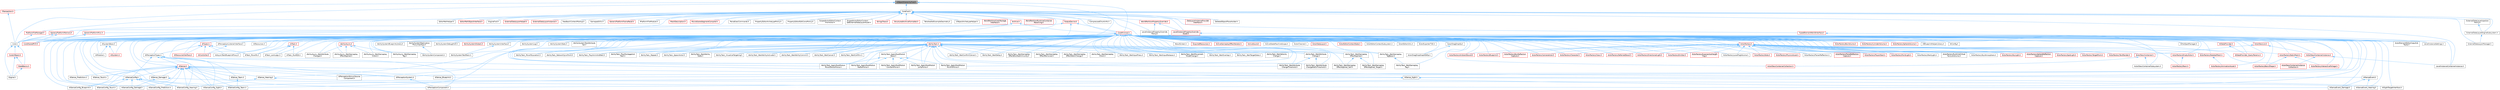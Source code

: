 digraph "UObjectHierarchyFwd.h"
{
 // INTERACTIVE_SVG=YES
 // LATEX_PDF_SIZE
  bgcolor="transparent";
  edge [fontname=Helvetica,fontsize=10,labelfontname=Helvetica,labelfontsize=10];
  node [fontname=Helvetica,fontsize=10,shape=box,height=0.2,width=0.4];
  Node1 [id="Node000001",label="UObjectHierarchyFwd.h",height=0.2,width=0.4,color="gray40", fillcolor="grey60", style="filled", fontcolor="black",tooltip=" "];
  Node1 -> Node2 [id="edge1_Node000001_Node000002",dir="back",color="steelblue1",style="solid",tooltip=" "];
  Node2 [id="Node000002",label="Core.h",height=0.2,width=0.4,color="grey40", fillcolor="white", style="filled",URL="$d6/dd7/Core_8h.html",tooltip=" "];
  Node2 -> Node3 [id="edge2_Node000002_Node000003",dir="back",color="steelblue1",style="solid",tooltip=" "];
  Node3 [id="Node000003",label="CoreUObject.h",height=0.2,width=0.4,color="red", fillcolor="#FFF0F0", style="filled",URL="$d0/ded/CoreUObject_8h.html",tooltip=" "];
  Node3 -> Node4 [id="edge3_Node000003_Node000004",dir="back",color="steelblue1",style="solid",tooltip=" "];
  Node4 [id="Node000004",label="Engine.h",height=0.2,width=0.4,color="grey40", fillcolor="white", style="filled",URL="$d1/d34/Public_2Engine_8h.html",tooltip=" "];
  Node3 -> Node6 [id="edge4_Node000003_Node000006",dir="back",color="steelblue1",style="solid",tooltip=" "];
  Node6 [id="Node000006",label="SlateBasics.h",height=0.2,width=0.4,color="red", fillcolor="#FFF0F0", style="filled",URL="$da/d2f/SlateBasics_8h.html",tooltip=" "];
  Node6 -> Node4 [id="edge5_Node000006_Node000004",dir="back",color="steelblue1",style="solid",tooltip=" "];
  Node2 -> Node4 [id="edge6_Node000002_Node000004",dir="back",color="steelblue1",style="solid",tooltip=" "];
  Node2 -> Node6 [id="edge7_Node000002_Node000006",dir="back",color="steelblue1",style="solid",tooltip=" "];
  Node1 -> Node11 [id="edge8_Node000001_Node000011",dir="back",color="steelblue1",style="solid",tooltip=" "];
  Node11 [id="Node000011",label="CoreFwd.h",height=0.2,width=0.4,color="grey40", fillcolor="white", style="filled",URL="$d1/d1e/CoreFwd_8h.html",tooltip=" "];
  Node11 -> Node12 [id="edge9_Node000011_Node000012",dir="back",color="steelblue1",style="solid",tooltip=" "];
  Node12 [id="Node000012",label="Archive.h",height=0.2,width=0.4,color="red", fillcolor="#FFF0F0", style="filled",URL="$d7/d3b/Archive_8h.html",tooltip=" "];
  Node12 -> Node2 [id="edge10_Node000012_Node000002",dir="back",color="steelblue1",style="solid",tooltip=" "];
  Node12 -> Node5336 [id="edge11_Node000012_Node005336",dir="back",color="steelblue1",style="solid",tooltip=" "];
  Node5336 [id="Node005336",label="CoreMinimal.h",height=0.2,width=0.4,color="red", fillcolor="#FFF0F0", style="filled",URL="$d7/d67/CoreMinimal_8h.html",tooltip=" "];
  Node5336 -> Node2156 [id="edge12_Node005336_Node002156",dir="back",color="steelblue1",style="solid",tooltip=" "];
  Node2156 [id="Node002156",label="AIAsyncTaskBlueprintProxy.h",height=0.2,width=0.4,color="grey40", fillcolor="white", style="filled",URL="$db/d07/AIAsyncTaskBlueprintProxy_8h.html",tooltip=" "];
  Node5336 -> Node2442 [id="edge13_Node005336_Node002442",dir="back",color="steelblue1",style="solid",tooltip=" "];
  Node2442 [id="Node002442",label="AIBlueprintHelperLibrary.h",height=0.2,width=0.4,color="grey40", fillcolor="white", style="filled",URL="$dc/d00/AIBlueprintHelperLibrary_8h.html",tooltip=" "];
  Node5336 -> Node5337 [id="edge14_Node005336_Node005337",dir="back",color="steelblue1",style="solid",tooltip=" "];
  Node5337 [id="Node005337",label="AIConfig.h",height=0.2,width=0.4,color="grey40", fillcolor="white", style="filled",URL="$da/da3/AIConfig_8h.html",tooltip=" "];
  Node5336 -> Node2045 [id="edge15_Node005336_Node002045",dir="back",color="steelblue1",style="solid",tooltip=" "];
  Node2045 [id="Node002045",label="AIController.h",height=0.2,width=0.4,color="red", fillcolor="#FFF0F0", style="filled",URL="$d7/dd8/AIController_8h.html",tooltip=" "];
  Node5336 -> Node2987 [id="edge16_Node005336_Node002987",dir="back",color="steelblue1",style="solid",tooltip=" "];
  Node2987 [id="Node002987",label="AIDataProvider.h",height=0.2,width=0.4,color="red", fillcolor="#FFF0F0", style="filled",URL="$dd/d5b/AIDataProvider_8h.html",tooltip=" "];
  Node2987 -> Node2988 [id="edge17_Node002987_Node002988",dir="back",color="steelblue1",style="solid",tooltip=" "];
  Node2988 [id="Node002988",label="AIDataProvider_QueryParams.h",height=0.2,width=0.4,color="red", fillcolor="#FFF0F0", style="filled",URL="$d3/dd9/AIDataProvider__QueryParams_8h.html",tooltip=" "];
  Node5336 -> Node2988 [id="edge18_Node005336_Node002988",dir="back",color="steelblue1",style="solid",tooltip=" "];
  Node5336 -> Node5338 [id="edge19_Node005336_Node005338",dir="back",color="steelblue1",style="solid",tooltip=" "];
  Node5338 [id="Node005338",label="AIHotSpotManager.h",height=0.2,width=0.4,color="grey40", fillcolor="white", style="filled",URL="$da/d1d/AIHotSpotManager_8h.html",tooltip=" "];
  Node5336 -> Node4536 [id="edge20_Node005336_Node004536",dir="back",color="steelblue1",style="solid",tooltip=" "];
  Node4536 [id="Node004536",label="AIModule.h",height=0.2,width=0.4,color="grey40", fillcolor="white", style="filled",URL="$d9/df1/AIModule_8h.html",tooltip=" "];
  Node5336 -> Node2108 [id="edge21_Node005336_Node002108",dir="back",color="steelblue1",style="solid",tooltip=" "];
  Node2108 [id="Node002108",label="AIPerceptionComponent.h",height=0.2,width=0.4,color="grey40", fillcolor="white", style="filled",URL="$d6/d0a/AIPerceptionComponent_8h.html",tooltip=" "];
  Node5336 -> Node5339 [id="edge22_Node005336_Node005339",dir="back",color="steelblue1",style="solid",tooltip=" "];
  Node5339 [id="Node005339",label="AIPerceptionListenerInterface.h",height=0.2,width=0.4,color="grey40", fillcolor="white", style="filled",URL="$d4/dd7/AIPerceptionListenerInterface_8h.html",tooltip=" "];
  Node5339 -> Node2045 [id="edge23_Node005339_Node002045",dir="back",color="steelblue1",style="solid",tooltip=" "];
  Node5336 -> Node2109 [id="edge24_Node005336_Node002109",dir="back",color="steelblue1",style="solid",tooltip=" "];
  Node2109 [id="Node002109",label="AIPerceptionStimuliSource\lComponent.h",height=0.2,width=0.4,color="grey40", fillcolor="white", style="filled",URL="$df/da3/AIPerceptionStimuliSourceComponent_8h.html",tooltip=" "];
  Node5336 -> Node2314 [id="edge25_Node005336_Node002314",dir="back",color="steelblue1",style="solid",tooltip=" "];
  Node2314 [id="Node002314",label="AIPerceptionSystem.h",height=0.2,width=0.4,color="grey40", fillcolor="white", style="filled",URL="$d0/d08/AIPerceptionSystem_8h.html",tooltip=" "];
  Node2314 -> Node2108 [id="edge26_Node002314_Node002108",dir="back",color="steelblue1",style="solid",tooltip=" "];
  Node5336 -> Node2313 [id="edge27_Node005336_Node002313",dir="back",color="steelblue1",style="solid",tooltip=" "];
  Node2313 [id="Node002313",label="AIPerceptionTypes.h",height=0.2,width=0.4,color="grey40", fillcolor="white", style="filled",URL="$de/d00/AIPerceptionTypes_8h.html",tooltip=" "];
  Node2313 -> Node2108 [id="edge28_Node002313_Node002108",dir="back",color="steelblue1",style="solid",tooltip=" "];
  Node2313 -> Node2314 [id="edge29_Node002313_Node002314",dir="back",color="steelblue1",style="solid",tooltip=" "];
  Node2313 -> Node2315 [id="edge30_Node002313_Node002315",dir="back",color="steelblue1",style="solid",tooltip=" "];
  Node2315 [id="Node002315",label="AISense.h",height=0.2,width=0.4,color="red", fillcolor="#FFF0F0", style="filled",URL="$d3/dbd/AISense_8h.html",tooltip=" "];
  Node2315 -> Node2108 [id="edge31_Node002315_Node002108",dir="back",color="steelblue1",style="solid",tooltip=" "];
  Node2315 -> Node2109 [id="edge32_Node002315_Node002109",dir="back",color="steelblue1",style="solid",tooltip=" "];
  Node2315 -> Node2314 [id="edge33_Node002315_Node002314",dir="back",color="steelblue1",style="solid",tooltip=" "];
  Node2315 -> Node2316 [id="edge34_Node002315_Node002316",dir="back",color="steelblue1",style="solid",tooltip=" "];
  Node2316 [id="Node002316",label="AISenseConfig.h",height=0.2,width=0.4,color="grey40", fillcolor="white", style="filled",URL="$d4/d73/AISenseConfig_8h.html",tooltip=" "];
  Node2316 -> Node2317 [id="edge35_Node002316_Node002317",dir="back",color="steelblue1",style="solid",tooltip=" "];
  Node2317 [id="Node002317",label="AISenseConfig_Blueprint.h",height=0.2,width=0.4,color="grey40", fillcolor="white", style="filled",URL="$d7/ddf/AISenseConfig__Blueprint_8h.html",tooltip=" "];
  Node2316 -> Node2318 [id="edge36_Node002316_Node002318",dir="back",color="steelblue1",style="solid",tooltip=" "];
  Node2318 [id="Node002318",label="AISenseConfig_Damage.h",height=0.2,width=0.4,color="grey40", fillcolor="white", style="filled",URL="$d4/d13/AISenseConfig__Damage_8h.html",tooltip=" "];
  Node2316 -> Node2319 [id="edge37_Node002316_Node002319",dir="back",color="steelblue1",style="solid",tooltip=" "];
  Node2319 [id="Node002319",label="AISenseConfig_Hearing.h",height=0.2,width=0.4,color="grey40", fillcolor="white", style="filled",URL="$df/d81/AISenseConfig__Hearing_8h.html",tooltip=" "];
  Node2316 -> Node2320 [id="edge38_Node002316_Node002320",dir="back",color="steelblue1",style="solid",tooltip=" "];
  Node2320 [id="Node002320",label="AISenseConfig_Prediction.h",height=0.2,width=0.4,color="grey40", fillcolor="white", style="filled",URL="$d2/d6e/AISenseConfig__Prediction_8h.html",tooltip=" "];
  Node2316 -> Node2321 [id="edge39_Node002316_Node002321",dir="back",color="steelblue1",style="solid",tooltip=" "];
  Node2321 [id="Node002321",label="AISenseConfig_Sight.h",height=0.2,width=0.4,color="grey40", fillcolor="white", style="filled",URL="$d7/d17/AISenseConfig__Sight_8h.html",tooltip=" "];
  Node2316 -> Node2322 [id="edge40_Node002316_Node002322",dir="back",color="steelblue1",style="solid",tooltip=" "];
  Node2322 [id="Node002322",label="AISenseConfig_Team.h",height=0.2,width=0.4,color="grey40", fillcolor="white", style="filled",URL="$dc/daf/AISenseConfig__Team_8h.html",tooltip=" "];
  Node2316 -> Node2323 [id="edge41_Node002316_Node002323",dir="back",color="steelblue1",style="solid",tooltip=" "];
  Node2323 [id="Node002323",label="AISenseConfig_Touch.h",height=0.2,width=0.4,color="grey40", fillcolor="white", style="filled",URL="$df/d3a/AISenseConfig__Touch_8h.html",tooltip=" "];
  Node2315 -> Node2317 [id="edge42_Node002315_Node002317",dir="back",color="steelblue1",style="solid",tooltip=" "];
  Node2315 -> Node2318 [id="edge43_Node002315_Node002318",dir="back",color="steelblue1",style="solid",tooltip=" "];
  Node2315 -> Node2319 [id="edge44_Node002315_Node002319",dir="back",color="steelblue1",style="solid",tooltip=" "];
  Node2315 -> Node2320 [id="edge45_Node002315_Node002320",dir="back",color="steelblue1",style="solid",tooltip=" "];
  Node2315 -> Node2321 [id="edge46_Node002315_Node002321",dir="back",color="steelblue1",style="solid",tooltip=" "];
  Node2315 -> Node2322 [id="edge47_Node002315_Node002322",dir="back",color="steelblue1",style="solid",tooltip=" "];
  Node2315 -> Node2323 [id="edge48_Node002315_Node002323",dir="back",color="steelblue1",style="solid",tooltip=" "];
  Node2315 -> Node2324 [id="edge49_Node002315_Node002324",dir="back",color="steelblue1",style="solid",tooltip=" "];
  Node2324 [id="Node002324",label="AISense_Blueprint.h",height=0.2,width=0.4,color="grey40", fillcolor="white", style="filled",URL="$d6/d30/AISense__Blueprint_8h.html",tooltip=" "];
  Node2315 -> Node2325 [id="edge50_Node002315_Node002325",dir="back",color="steelblue1",style="solid",tooltip=" "];
  Node2325 [id="Node002325",label="AISense_Damage.h",height=0.2,width=0.4,color="grey40", fillcolor="white", style="filled",URL="$dd/d37/AISense__Damage_8h.html",tooltip=" "];
  Node2325 -> Node2318 [id="edge51_Node002325_Node002318",dir="back",color="steelblue1",style="solid",tooltip=" "];
  Node2325 -> Node2326 [id="edge52_Node002325_Node002326",dir="back",color="steelblue1",style="solid",tooltip=" "];
  Node2326 [id="Node002326",label="AISenseEvent_Damage.h",height=0.2,width=0.4,color="grey40", fillcolor="white", style="filled",URL="$db/d23/AISenseEvent__Damage_8h.html",tooltip=" "];
  Node2315 -> Node2327 [id="edge53_Node002315_Node002327",dir="back",color="steelblue1",style="solid",tooltip=" "];
  Node2327 [id="Node002327",label="AISense_Hearing.h",height=0.2,width=0.4,color="grey40", fillcolor="white", style="filled",URL="$dc/d03/AISense__Hearing_8h.html",tooltip=" "];
  Node2327 -> Node2319 [id="edge54_Node002327_Node002319",dir="back",color="steelblue1",style="solid",tooltip=" "];
  Node2327 -> Node2328 [id="edge55_Node002327_Node002328",dir="back",color="steelblue1",style="solid",tooltip=" "];
  Node2328 [id="Node002328",label="AISenseEvent_Hearing.h",height=0.2,width=0.4,color="grey40", fillcolor="white", style="filled",URL="$df/d3a/AISenseEvent__Hearing_8h.html",tooltip=" "];
  Node2315 -> Node2329 [id="edge56_Node002315_Node002329",dir="back",color="steelblue1",style="solid",tooltip=" "];
  Node2329 [id="Node002329",label="AISense_Prediction.h",height=0.2,width=0.4,color="grey40", fillcolor="white", style="filled",URL="$d4/de0/AISense__Prediction_8h.html",tooltip=" "];
  Node2315 -> Node2330 [id="edge57_Node002315_Node002330",dir="back",color="steelblue1",style="solid",tooltip=" "];
  Node2330 [id="Node002330",label="AISense_Sight.h",height=0.2,width=0.4,color="grey40", fillcolor="white", style="filled",URL="$d7/d6f/AISense__Sight_8h.html",tooltip=" "];
  Node2330 -> Node2321 [id="edge58_Node002330_Node002321",dir="back",color="steelblue1",style="solid",tooltip=" "];
  Node2330 -> Node2331 [id="edge59_Node002330_Node002331",dir="back",color="steelblue1",style="solid",tooltip=" "];
  Node2331 [id="Node002331",label="AISightTargetInterface.h",height=0.2,width=0.4,color="grey40", fillcolor="white", style="filled",URL="$d0/dd7/AISightTargetInterface_8h.html",tooltip=" "];
  Node2315 -> Node2332 [id="edge60_Node002315_Node002332",dir="back",color="steelblue1",style="solid",tooltip=" "];
  Node2332 [id="Node002332",label="AISense_Team.h",height=0.2,width=0.4,color="grey40", fillcolor="white", style="filled",URL="$d7/d7a/AISense__Team_8h.html",tooltip=" "];
  Node2332 -> Node2322 [id="edge61_Node002332_Node002322",dir="back",color="steelblue1",style="solid",tooltip=" "];
  Node2315 -> Node2333 [id="edge62_Node002315_Node002333",dir="back",color="steelblue1",style="solid",tooltip=" "];
  Node2333 [id="Node002333",label="AISense_Touch.h",height=0.2,width=0.4,color="grey40", fillcolor="white", style="filled",URL="$d6/db4/AISense__Touch_8h.html",tooltip=" "];
  Node2313 -> Node2316 [id="edge63_Node002313_Node002316",dir="back",color="steelblue1",style="solid",tooltip=" "];
  Node2313 -> Node2319 [id="edge64_Node002313_Node002319",dir="back",color="steelblue1",style="solid",tooltip=" "];
  Node2313 -> Node2321 [id="edge65_Node002313_Node002321",dir="back",color="steelblue1",style="solid",tooltip=" "];
  Node2313 -> Node2334 [id="edge66_Node002313_Node002334",dir="back",color="steelblue1",style="solid",tooltip=" "];
  Node2334 [id="Node002334",label="AISenseEvent.h",height=0.2,width=0.4,color="grey40", fillcolor="white", style="filled",URL="$de/d44/AISenseEvent_8h.html",tooltip=" "];
  Node2334 -> Node2326 [id="edge67_Node002334_Node002326",dir="back",color="steelblue1",style="solid",tooltip=" "];
  Node2334 -> Node2328 [id="edge68_Node002334_Node002328",dir="back",color="steelblue1",style="solid",tooltip=" "];
  Node5336 -> Node5089 [id="edge69_Node005336_Node005089",dir="back",color="steelblue1",style="solid",tooltip=" "];
  Node5089 [id="Node005089",label="AIResourceInterface.h",height=0.2,width=0.4,color="red", fillcolor="#FFF0F0", style="filled",URL="$dd/d0d/AIResourceInterface_8h.html",tooltip=" "];
  Node5336 -> Node2104 [id="edge70_Node005336_Node002104",dir="back",color="steelblue1",style="solid",tooltip=" "];
  Node2104 [id="Node002104",label="AIResources.h",height=0.2,width=0.4,color="grey40", fillcolor="white", style="filled",URL="$d9/db0/AIResources_8h.html",tooltip=" "];
  Node5336 -> Node2315 [id="edge71_Node005336_Node002315",dir="back",color="steelblue1",style="solid",tooltip=" "];
  Node5336 -> Node2316 [id="edge72_Node005336_Node002316",dir="back",color="steelblue1",style="solid",tooltip=" "];
  Node5336 -> Node2317 [id="edge73_Node005336_Node002317",dir="back",color="steelblue1",style="solid",tooltip=" "];
  Node5336 -> Node2318 [id="edge74_Node005336_Node002318",dir="back",color="steelblue1",style="solid",tooltip=" "];
  Node5336 -> Node2319 [id="edge75_Node005336_Node002319",dir="back",color="steelblue1",style="solid",tooltip=" "];
  Node5336 -> Node2320 [id="edge76_Node005336_Node002320",dir="back",color="steelblue1",style="solid",tooltip=" "];
  Node5336 -> Node2321 [id="edge77_Node005336_Node002321",dir="back",color="steelblue1",style="solid",tooltip=" "];
  Node5336 -> Node2322 [id="edge78_Node005336_Node002322",dir="back",color="steelblue1",style="solid",tooltip=" "];
  Node5336 -> Node2323 [id="edge79_Node005336_Node002323",dir="back",color="steelblue1",style="solid",tooltip=" "];
  Node5336 -> Node2334 [id="edge80_Node005336_Node002334",dir="back",color="steelblue1",style="solid",tooltip=" "];
  Node5336 -> Node2326 [id="edge81_Node005336_Node002326",dir="back",color="steelblue1",style="solid",tooltip=" "];
  Node5336 -> Node2328 [id="edge82_Node005336_Node002328",dir="back",color="steelblue1",style="solid",tooltip=" "];
  Node5336 -> Node2324 [id="edge83_Node005336_Node002324",dir="back",color="steelblue1",style="solid",tooltip=" "];
  Node5336 -> Node2325 [id="edge84_Node005336_Node002325",dir="back",color="steelblue1",style="solid",tooltip=" "];
  Node5336 -> Node2327 [id="edge85_Node005336_Node002327",dir="back",color="steelblue1",style="solid",tooltip=" "];
  Node5336 -> Node2329 [id="edge86_Node005336_Node002329",dir="back",color="steelblue1",style="solid",tooltip=" "];
  Node5336 -> Node2330 [id="edge87_Node005336_Node002330",dir="back",color="steelblue1",style="solid",tooltip=" "];
  Node5336 -> Node2332 [id="edge88_Node005336_Node002332",dir="back",color="steelblue1",style="solid",tooltip=" "];
  Node5336 -> Node2333 [id="edge89_Node005336_Node002333",dir="back",color="steelblue1",style="solid",tooltip=" "];
  Node5336 -> Node2331 [id="edge90_Node005336_Node002331",dir="back",color="steelblue1",style="solid",tooltip=" "];
  Node5336 -> Node2527 [id="edge91_Node005336_Node002527",dir="back",color="steelblue1",style="solid",tooltip=" "];
  Node2527 [id="Node002527",label="AISystem.h",height=0.2,width=0.4,color="red", fillcolor="#FFF0F0", style="filled",URL="$d0/d71/AISystem_8h.html",tooltip=" "];
  Node5336 -> Node4535 [id="edge92_Node005336_Node004535",dir="back",color="steelblue1",style="solid",tooltip=" "];
  Node4535 [id="Node004535",label="AISystemBase.h",height=0.2,width=0.4,color="grey40", fillcolor="white", style="filled",URL="$d5/d44/AISystemBase_8h.html",tooltip=" "];
  Node4535 -> Node4536 [id="edge93_Node004535_Node004536",dir="back",color="steelblue1",style="solid",tooltip=" "];
  Node4535 -> Node2527 [id="edge94_Node004535_Node002527",dir="back",color="steelblue1",style="solid",tooltip=" "];
  Node5336 -> Node2048 [id="edge95_Node005336_Node002048",dir="back",color="steelblue1",style="solid",tooltip=" "];
  Node2048 [id="Node002048",label="AITask.h",height=0.2,width=0.4,color="red", fillcolor="#FFF0F0", style="filled",URL="$d6/de2/AITask_8h.html",tooltip=" "];
  Node2048 -> Node2049 [id="edge96_Node002048_Node002049",dir="back",color="steelblue1",style="solid",tooltip=" "];
  Node2049 [id="Node002049",label="AITask_LockLogic.h",height=0.2,width=0.4,color="grey40", fillcolor="white", style="filled",URL="$d8/d28/AITask__LockLogic_8h.html",tooltip=" "];
  Node2048 -> Node2050 [id="edge97_Node002048_Node002050",dir="back",color="steelblue1",style="solid",tooltip=" "];
  Node2050 [id="Node002050",label="AITask_MoveTo.h",height=0.2,width=0.4,color="grey40", fillcolor="white", style="filled",URL="$d4/dc4/AITask__MoveTo_8h.html",tooltip=" "];
  Node2048 -> Node1722 [id="edge98_Node002048_Node001722",dir="back",color="steelblue1",style="solid",tooltip=" "];
  Node1722 [id="Node001722",label="AITask_RunEQS.h",height=0.2,width=0.4,color="grey40", fillcolor="white", style="filled",URL="$d9/d9f/AITask__RunEQS_8h.html",tooltip=" "];
  Node5336 -> Node2049 [id="edge99_Node005336_Node002049",dir="back",color="steelblue1",style="solid",tooltip=" "];
  Node5336 -> Node2050 [id="edge100_Node005336_Node002050",dir="back",color="steelblue1",style="solid",tooltip=" "];
  Node5336 -> Node1722 [id="edge101_Node005336_Node001722",dir="back",color="steelblue1",style="solid",tooltip=" "];
  Node5336 -> Node5088 [id="edge102_Node005336_Node005088",dir="back",color="steelblue1",style="solid",tooltip=" "];
  Node5088 [id="Node005088",label="AITypes.h",height=0.2,width=0.4,color="red", fillcolor="#FFF0F0", style="filled",URL="$dd/d64/AITypes_8h.html",tooltip=" "];
  Node5088 -> Node2156 [id="edge103_Node005088_Node002156",dir="back",color="steelblue1",style="solid",tooltip=" "];
  Node5088 -> Node2045 [id="edge104_Node005088_Node002045",dir="back",color="steelblue1",style="solid",tooltip=" "];
  Node5088 -> Node2313 [id="edge105_Node005088_Node002313",dir="back",color="steelblue1",style="solid",tooltip=" "];
  Node5088 -> Node5089 [id="edge106_Node005088_Node005089",dir="back",color="steelblue1",style="solid",tooltip=" "];
  Node5088 -> Node2050 [id="edge107_Node005088_Node002050",dir="back",color="steelblue1",style="solid",tooltip=" "];
  Node5336 -> Node2274 [id="edge108_Node005336_Node002274",dir="back",color="steelblue1",style="solid",tooltip=" "];
  Node2274 [id="Node002274",label="AbilityAsync.h",height=0.2,width=0.4,color="red", fillcolor="#FFF0F0", style="filled",URL="$d8/dce/AbilityAsync_8h.html",tooltip=" "];
  Node2274 -> Node2275 [id="edge109_Node002274_Node002275",dir="back",color="steelblue1",style="solid",tooltip=" "];
  Node2275 [id="Node002275",label="AbilityAsync_WaitAttribute\lChanged.h",height=0.2,width=0.4,color="grey40", fillcolor="white", style="filled",URL="$d8/d81/AbilityAsync__WaitAttributeChanged_8h.html",tooltip=" "];
  Node2274 -> Node2270 [id="edge110_Node002274_Node002270",dir="back",color="steelblue1",style="solid",tooltip=" "];
  Node2270 [id="Node002270",label="AbilityAsync_WaitGameplay\lEffectApplied.h",height=0.2,width=0.4,color="grey40", fillcolor="white", style="filled",URL="$dd/d1a/AbilityAsync__WaitGameplayEffectApplied_8h.html",tooltip=" "];
  Node2274 -> Node2276 [id="edge111_Node002274_Node002276",dir="back",color="steelblue1",style="solid",tooltip=" "];
  Node2276 [id="Node002276",label="AbilityAsync_WaitGameplay\lEvent.h",height=0.2,width=0.4,color="grey40", fillcolor="white", style="filled",URL="$d4/d2d/AbilityAsync__WaitGameplayEvent_8h.html",tooltip=" "];
  Node2274 -> Node2277 [id="edge112_Node002274_Node002277",dir="back",color="steelblue1",style="solid",tooltip=" "];
  Node2277 [id="Node002277",label="AbilityAsync_WaitGameplay\lTag.h",height=0.2,width=0.4,color="grey40", fillcolor="white", style="filled",URL="$d8/dc5/AbilityAsync__WaitGameplayTag_8h.html",tooltip=" "];
  Node5336 -> Node2275 [id="edge113_Node005336_Node002275",dir="back",color="steelblue1",style="solid",tooltip=" "];
  Node5336 -> Node2270 [id="edge114_Node005336_Node002270",dir="back",color="steelblue1",style="solid",tooltip=" "];
  Node5336 -> Node2276 [id="edge115_Node005336_Node002276",dir="back",color="steelblue1",style="solid",tooltip=" "];
  Node5336 -> Node2277 [id="edge116_Node005336_Node002277",dir="back",color="steelblue1",style="solid",tooltip=" "];
  Node5336 -> Node2271 [id="edge117_Node005336_Node002271",dir="back",color="steelblue1",style="solid",tooltip=" "];
  Node2271 [id="Node002271",label="AbilitySystemBlueprintLibrary.h",height=0.2,width=0.4,color="grey40", fillcolor="white", style="filled",URL="$d5/dd6/AbilitySystemBlueprintLibrary_8h.html",tooltip=" "];
  Node5336 -> Node2098 [id="edge118_Node005336_Node002098",dir="back",color="steelblue1",style="solid",tooltip=" "];
  Node2098 [id="Node002098",label="AbilitySystemComponent.h",height=0.2,width=0.4,color="grey40", fillcolor="white", style="filled",URL="$d0/da3/AbilitySystemComponent_8h.html",tooltip=" "];
  Node5336 -> Node2347 [id="edge119_Node005336_Node002347",dir="back",color="steelblue1",style="solid",tooltip=" "];
  Node2347 [id="Node002347",label="AbilitySystemDebugHUD.h",height=0.2,width=0.4,color="grey40", fillcolor="white", style="filled",URL="$dc/d84/AbilitySystemDebugHUD_8h.html",tooltip=" "];
  Node5336 -> Node2285 [id="edge120_Node005336_Node002285",dir="back",color="steelblue1",style="solid",tooltip=" "];
  Node2285 [id="Node002285",label="AbilitySystemGlobals.h",height=0.2,width=0.4,color="red", fillcolor="#FFF0F0", style="filled",URL="$dc/d82/AbilitySystemGlobals_8h.html",tooltip=" "];
  Node5336 -> Node5340 [id="edge121_Node005336_Node005340",dir="back",color="steelblue1",style="solid",tooltip=" "];
  Node5340 [id="Node005340",label="AbilitySystemInterface.h",height=0.2,width=0.4,color="grey40", fillcolor="white", style="filled",URL="$d8/d76/AbilitySystemInterface_8h.html",tooltip=" "];
  Node5340 -> Node2301 [id="edge122_Node005340_Node002301",dir="back",color="steelblue1",style="solid",tooltip=" "];
  Node2301 [id="Node002301",label="AbilitySystemTestPawn.h",height=0.2,width=0.4,color="grey40", fillcolor="white", style="filled",URL="$d9/d5f/AbilitySystemTestPawn_8h.html",tooltip=" "];
  Node5336 -> Node4747 [id="edge123_Node005336_Node004747",dir="back",color="steelblue1",style="solid",tooltip=" "];
  Node4747 [id="Node004747",label="AbilitySystemLog.h",height=0.2,width=0.4,color="grey40", fillcolor="white", style="filled",URL="$d9/d0f/AbilitySystemLog_8h.html",tooltip=" "];
  Node5336 -> Node5341 [id="edge124_Node005336_Node005341",dir="back",color="steelblue1",style="solid",tooltip=" "];
  Node5341 [id="Node005341",label="AbilitySystemReplication\lProxyInterface.h",height=0.2,width=0.4,color="grey40", fillcolor="white", style="filled",URL="$d9/d17/AbilitySystemReplicationProxyInterface_8h.html",tooltip=" "];
  Node5341 -> Node2098 [id="edge125_Node005341_Node002098",dir="back",color="steelblue1",style="solid",tooltip=" "];
  Node5336 -> Node5342 [id="edge126_Node005336_Node005342",dir="back",color="steelblue1",style="solid",tooltip=" "];
  Node5342 [id="Node005342",label="AbilitySystemStats.h",height=0.2,width=0.4,color="grey40", fillcolor="white", style="filled",URL="$d2/d42/AbilitySystemStats_8h.html",tooltip=" "];
  Node5336 -> Node2998 [id="edge127_Node005336_Node002998",dir="back",color="steelblue1",style="solid",tooltip=" "];
  Node2998 [id="Node002998",label="AbilitySystemTestAttribute\lSet.h",height=0.2,width=0.4,color="grey40", fillcolor="white", style="filled",URL="$df/d1f/AbilitySystemTestAttributeSet_8h.html",tooltip=" "];
  Node5336 -> Node2301 [id="edge128_Node005336_Node002301",dir="back",color="steelblue1",style="solid",tooltip=" "];
  Node5336 -> Node2051 [id="edge129_Node005336_Node002051",dir="back",color="steelblue1",style="solid",tooltip=" "];
  Node2051 [id="Node002051",label="AbilityTask.h",height=0.2,width=0.4,color="red", fillcolor="#FFF0F0", style="filled",URL="$d2/d8e/AbilityTask_8h.html",tooltip=" "];
  Node2051 -> Node2052 [id="edge130_Node002051_Node002052",dir="back",color="steelblue1",style="solid",tooltip=" "];
  Node2052 [id="Node002052",label="AbilityTask_ApplyRootMotion\lConstantForce.h",height=0.2,width=0.4,color="grey40", fillcolor="white", style="filled",URL="$d0/de8/AbilityTask__ApplyRootMotionConstantForce_8h.html",tooltip=" "];
  Node2051 -> Node2053 [id="edge131_Node002051_Node002053",dir="back",color="steelblue1",style="solid",tooltip=" "];
  Node2053 [id="Node002053",label="AbilityTask_ApplyRootMotion\lJumpForce.h",height=0.2,width=0.4,color="grey40", fillcolor="white", style="filled",URL="$d7/db6/AbilityTask__ApplyRootMotionJumpForce_8h.html",tooltip=" "];
  Node2051 -> Node2054 [id="edge132_Node002051_Node002054",dir="back",color="steelblue1",style="solid",tooltip=" "];
  Node2054 [id="Node002054",label="AbilityTask_ApplyRootMotion\lMoveToActorForce.h",height=0.2,width=0.4,color="grey40", fillcolor="white", style="filled",URL="$d5/de3/AbilityTask__ApplyRootMotionMoveToActorForce_8h.html",tooltip=" "];
  Node2051 -> Node2055 [id="edge133_Node002051_Node002055",dir="back",color="steelblue1",style="solid",tooltip=" "];
  Node2055 [id="Node002055",label="AbilityTask_ApplyRootMotion\lMoveToForce.h",height=0.2,width=0.4,color="grey40", fillcolor="white", style="filled",URL="$d3/dc3/AbilityTask__ApplyRootMotionMoveToForce_8h.html",tooltip=" "];
  Node2051 -> Node2056 [id="edge134_Node002051_Node002056",dir="back",color="steelblue1",style="solid",tooltip=" "];
  Node2056 [id="Node002056",label="AbilityTask_ApplyRootMotion\lRadialForce.h",height=0.2,width=0.4,color="grey40", fillcolor="white", style="filled",URL="$da/d06/AbilityTask__ApplyRootMotionRadialForce_8h.html",tooltip=" "];
  Node2051 -> Node2057 [id="edge135_Node002051_Node002057",dir="back",color="steelblue1",style="solid",tooltip=" "];
  Node2057 [id="Node002057",label="AbilityTask_ApplyRootMotion\l_Base.h",height=0.2,width=0.4,color="grey40", fillcolor="white", style="filled",URL="$d8/d7d/AbilityTask__ApplyRootMotion__Base_8h.html",tooltip=" "];
  Node2057 -> Node2052 [id="edge136_Node002057_Node002052",dir="back",color="steelblue1",style="solid",tooltip=" "];
  Node2057 -> Node2053 [id="edge137_Node002057_Node002053",dir="back",color="steelblue1",style="solid",tooltip=" "];
  Node2057 -> Node2054 [id="edge138_Node002057_Node002054",dir="back",color="steelblue1",style="solid",tooltip=" "];
  Node2057 -> Node2055 [id="edge139_Node002057_Node002055",dir="back",color="steelblue1",style="solid",tooltip=" "];
  Node2057 -> Node2056 [id="edge140_Node002057_Node002056",dir="back",color="steelblue1",style="solid",tooltip=" "];
  Node2051 -> Node2058 [id="edge141_Node002051_Node002058",dir="back",color="steelblue1",style="solid",tooltip=" "];
  Node2058 [id="Node002058",label="AbilityTask_MoveToLocation.h",height=0.2,width=0.4,color="grey40", fillcolor="white", style="filled",URL="$da/d8d/AbilityTask__MoveToLocation_8h.html",tooltip=" "];
  Node2051 -> Node2059 [id="edge142_Node002051_Node002059",dir="back",color="steelblue1",style="solid",tooltip=" "];
  Node2059 [id="Node002059",label="AbilityTask_NetworkSyncPoint.h",height=0.2,width=0.4,color="grey40", fillcolor="white", style="filled",URL="$dc/d62/AbilityTask__NetworkSyncPoint_8h.html",tooltip=" "];
  Node2051 -> Node2060 [id="edge143_Node002051_Node002060",dir="back",color="steelblue1",style="solid",tooltip=" "];
  Node2060 [id="Node002060",label="AbilityTask_PlayAnimAndWait.h",height=0.2,width=0.4,color="grey40", fillcolor="white", style="filled",URL="$d4/d50/AbilityTask__PlayAnimAndWait_8h.html",tooltip=" "];
  Node2051 -> Node2061 [id="edge144_Node002051_Node002061",dir="back",color="steelblue1",style="solid",tooltip=" "];
  Node2061 [id="Node002061",label="AbilityTask_PlayMontageAnd\lWait.h",height=0.2,width=0.4,color="grey40", fillcolor="white", style="filled",URL="$de/d05/AbilityTask__PlayMontageAndWait_8h.html",tooltip=" "];
  Node2051 -> Node2062 [id="edge145_Node002051_Node002062",dir="back",color="steelblue1",style="solid",tooltip=" "];
  Node2062 [id="Node002062",label="AbilityTask_Repeat.h",height=0.2,width=0.4,color="grey40", fillcolor="white", style="filled",URL="$da/d7d/AbilityTask__Repeat_8h.html",tooltip=" "];
  Node2051 -> Node2063 [id="edge146_Node002051_Node002063",dir="back",color="steelblue1",style="solid",tooltip=" "];
  Node2063 [id="Node002063",label="AbilityTask_SpawnActor.h",height=0.2,width=0.4,color="grey40", fillcolor="white", style="filled",URL="$dc/d97/AbilityTask__SpawnActor_8h.html",tooltip=" "];
  Node2051 -> Node2064 [id="edge147_Node002051_Node002064",dir="back",color="steelblue1",style="solid",tooltip=" "];
  Node2064 [id="Node002064",label="AbilityTask_StartAbility\lState.h",height=0.2,width=0.4,color="grey40", fillcolor="white", style="filled",URL="$db/d91/AbilityTask__StartAbilityState_8h.html",tooltip=" "];
  Node2051 -> Node2065 [id="edge148_Node002051_Node002065",dir="back",color="steelblue1",style="solid",tooltip=" "];
  Node2065 [id="Node002065",label="AbilityTask_VisualizeTargeting.h",height=0.2,width=0.4,color="grey40", fillcolor="white", style="filled",URL="$df/dbd/AbilityTask__VisualizeTargeting_8h.html",tooltip=" "];
  Node2051 -> Node2066 [id="edge149_Node002051_Node002066",dir="back",color="steelblue1",style="solid",tooltip=" "];
  Node2066 [id="Node002066",label="AbilityTask_WaitAbilityActivate.h",height=0.2,width=0.4,color="grey40", fillcolor="white", style="filled",URL="$db/da3/AbilityTask__WaitAbilityActivate_8h.html",tooltip=" "];
  Node2051 -> Node2067 [id="edge150_Node002051_Node002067",dir="back",color="steelblue1",style="solid",tooltip=" "];
  Node2067 [id="Node002067",label="AbilityTask_WaitAbilityCommit.h",height=0.2,width=0.4,color="grey40", fillcolor="white", style="filled",URL="$de/de8/AbilityTask__WaitAbilityCommit_8h.html",tooltip=" "];
  Node2051 -> Node2068 [id="edge151_Node002051_Node002068",dir="back",color="steelblue1",style="solid",tooltip=" "];
  Node2068 [id="Node002068",label="AbilityTask_WaitAttribute\lChange.h",height=0.2,width=0.4,color="grey40", fillcolor="white", style="filled",URL="$dd/d60/AbilityTask__WaitAttributeChange_8h.html",tooltip=" "];
  Node2068 -> Node2069 [id="edge152_Node002068_Node002069",dir="back",color="steelblue1",style="solid",tooltip=" "];
  Node2069 [id="Node002069",label="AbilityTask_WaitAttribute\lChangeRatioThreshold.h",height=0.2,width=0.4,color="grey40", fillcolor="white", style="filled",URL="$de/d5e/AbilityTask__WaitAttributeChangeRatioThreshold_8h.html",tooltip=" "];
  Node2068 -> Node2070 [id="edge153_Node002068_Node002070",dir="back",color="steelblue1",style="solid",tooltip=" "];
  Node2070 [id="Node002070",label="AbilityTask_WaitAttribute\lChangeThreshold.h",height=0.2,width=0.4,color="grey40", fillcolor="white", style="filled",URL="$db/d3e/AbilityTask__WaitAttributeChangeThreshold_8h.html",tooltip=" "];
  Node2051 -> Node2069 [id="edge154_Node002051_Node002069",dir="back",color="steelblue1",style="solid",tooltip=" "];
  Node2051 -> Node2070 [id="edge155_Node002051_Node002070",dir="back",color="steelblue1",style="solid",tooltip=" "];
  Node2051 -> Node2071 [id="edge156_Node002051_Node002071",dir="back",color="steelblue1",style="solid",tooltip=" "];
  Node2071 [id="Node002071",label="AbilityTask_WaitCancel.h",height=0.2,width=0.4,color="grey40", fillcolor="white", style="filled",URL="$dc/d16/AbilityTask__WaitCancel_8h.html",tooltip=" "];
  Node2051 -> Node2072 [id="edge157_Node002051_Node002072",dir="back",color="steelblue1",style="solid",tooltip=" "];
  Node2072 [id="Node002072",label="AbilityTask_WaitConfirm.h",height=0.2,width=0.4,color="grey40", fillcolor="white", style="filled",URL="$d3/d4f/AbilityTask__WaitConfirm_8h.html",tooltip=" "];
  Node2051 -> Node2073 [id="edge158_Node002051_Node002073",dir="back",color="steelblue1",style="solid",tooltip=" "];
  Node2073 [id="Node002073",label="AbilityTask_WaitConfirmCancel.h",height=0.2,width=0.4,color="grey40", fillcolor="white", style="filled",URL="$de/d88/AbilityTask__WaitConfirmCancel_8h.html",tooltip=" "];
  Node2051 -> Node2074 [id="edge159_Node002051_Node002074",dir="back",color="steelblue1",style="solid",tooltip=" "];
  Node2074 [id="Node002074",label="AbilityTask_WaitDelay.h",height=0.2,width=0.4,color="grey40", fillcolor="white", style="filled",URL="$dc/d63/AbilityTask__WaitDelay_8h.html",tooltip=" "];
  Node2051 -> Node2075 [id="edge160_Node002051_Node002075",dir="back",color="steelblue1",style="solid",tooltip=" "];
  Node2075 [id="Node002075",label="AbilityTask_WaitGameplay\lEffectApplied.h",height=0.2,width=0.4,color="grey40", fillcolor="white", style="filled",URL="$d8/dfe/AbilityTask__WaitGameplayEffectApplied_8h.html",tooltip=" "];
  Node2075 -> Node2076 [id="edge161_Node002075_Node002076",dir="back",color="steelblue1",style="solid",tooltip=" "];
  Node2076 [id="Node002076",label="AbilityTask_WaitGameplay\lEffectApplied_Self.h",height=0.2,width=0.4,color="grey40", fillcolor="white", style="filled",URL="$d0/d01/AbilityTask__WaitGameplayEffectApplied__Self_8h.html",tooltip=" "];
  Node2075 -> Node2077 [id="edge162_Node002075_Node002077",dir="back",color="steelblue1",style="solid",tooltip=" "];
  Node2077 [id="Node002077",label="AbilityTask_WaitGameplay\lEffectApplied_Target.h",height=0.2,width=0.4,color="grey40", fillcolor="white", style="filled",URL="$db/dc4/AbilityTask__WaitGameplayEffectApplied__Target_8h.html",tooltip=" "];
  Node2051 -> Node2078 [id="edge163_Node002051_Node002078",dir="back",color="steelblue1",style="solid",tooltip=" "];
  Node2078 [id="Node002078",label="AbilityTask_WaitGameplay\lEffectBlockedImmunity.h",height=0.2,width=0.4,color="grey40", fillcolor="white", style="filled",URL="$d4/d24/AbilityTask__WaitGameplayEffectBlockedImmunity_8h.html",tooltip=" "];
  Node2051 -> Node2079 [id="edge164_Node002051_Node002079",dir="back",color="steelblue1",style="solid",tooltip=" "];
  Node2079 [id="Node002079",label="AbilityTask_WaitGameplay\lEffectRemoved.h",height=0.2,width=0.4,color="grey40", fillcolor="white", style="filled",URL="$d1/da9/AbilityTask__WaitGameplayEffectRemoved_8h.html",tooltip=" "];
  Node2051 -> Node2080 [id="edge165_Node002051_Node002080",dir="back",color="steelblue1",style="solid",tooltip=" "];
  Node2080 [id="Node002080",label="AbilityTask_WaitGameplay\lEffectStackChange.h",height=0.2,width=0.4,color="grey40", fillcolor="white", style="filled",URL="$de/db3/AbilityTask__WaitGameplayEffectStackChange_8h.html",tooltip=" "];
  Node2051 -> Node2081 [id="edge166_Node002051_Node002081",dir="back",color="steelblue1",style="solid",tooltip=" "];
  Node2081 [id="Node002081",label="AbilityTask_WaitGameplay\lEvent.h",height=0.2,width=0.4,color="grey40", fillcolor="white", style="filled",URL="$dc/db8/AbilityTask__WaitGameplayEvent_8h.html",tooltip=" "];
  Node2051 -> Node2082 [id="edge167_Node002051_Node002082",dir="back",color="steelblue1",style="solid",tooltip=" "];
  Node2082 [id="Node002082",label="AbilityTask_WaitGameplay\lTagBase.h",height=0.2,width=0.4,color="grey40", fillcolor="white", style="filled",URL="$d8/dd0/AbilityTask__WaitGameplayTagBase_8h.html",tooltip=" "];
  Node2082 -> Node2083 [id="edge168_Node002082_Node002083",dir="back",color="steelblue1",style="solid",tooltip=" "];
  Node2083 [id="Node002083",label="AbilityTask_WaitGameplay\lTag.h",height=0.2,width=0.4,color="grey40", fillcolor="white", style="filled",URL="$d3/d4f/AbilityTask__WaitGameplayTag_8h.html",tooltip=" "];
  Node2051 -> Node2087 [id="edge169_Node002051_Node002087",dir="back",color="steelblue1",style="solid",tooltip=" "];
  Node2087 [id="Node002087",label="AbilityTask_WaitInputPress.h",height=0.2,width=0.4,color="grey40", fillcolor="white", style="filled",URL="$d6/d00/AbilityTask__WaitInputPress_8h.html",tooltip=" "];
  Node2051 -> Node2088 [id="edge170_Node002051_Node002088",dir="back",color="steelblue1",style="solid",tooltip=" "];
  Node2088 [id="Node002088",label="AbilityTask_WaitInputRelease.h",height=0.2,width=0.4,color="grey40", fillcolor="white", style="filled",URL="$d1/d89/AbilityTask__WaitInputRelease_8h.html",tooltip=" "];
  Node2051 -> Node2089 [id="edge171_Node002051_Node002089",dir="back",color="steelblue1",style="solid",tooltip=" "];
  Node2089 [id="Node002089",label="AbilityTask_WaitMovement\lModeChange.h",height=0.2,width=0.4,color="grey40", fillcolor="white", style="filled",URL="$d9/df7/AbilityTask__WaitMovementModeChange_8h.html",tooltip=" "];
  Node2051 -> Node2090 [id="edge172_Node002051_Node002090",dir="back",color="steelblue1",style="solid",tooltip=" "];
  Node2090 [id="Node002090",label="AbilityTask_WaitOverlap.h",height=0.2,width=0.4,color="grey40", fillcolor="white", style="filled",URL="$d9/dab/AbilityTask__WaitOverlap_8h.html",tooltip=" "];
  Node2051 -> Node2091 [id="edge173_Node002051_Node002091",dir="back",color="steelblue1",style="solid",tooltip=" "];
  Node2091 [id="Node002091",label="AbilityTask_WaitTargetData.h",height=0.2,width=0.4,color="grey40", fillcolor="white", style="filled",URL="$d2/d40/AbilityTask__WaitTargetData_8h.html",tooltip=" "];
  Node2051 -> Node2092 [id="edge174_Node002051_Node002092",dir="back",color="steelblue1",style="solid",tooltip=" "];
  Node2092 [id="Node002092",label="AbilityTask_WaitVelocity\lChange.h",height=0.2,width=0.4,color="grey40", fillcolor="white", style="filled",URL="$da/d38/AbilityTask__WaitVelocityChange_8h.html",tooltip=" "];
  Node5336 -> Node2052 [id="edge175_Node005336_Node002052",dir="back",color="steelblue1",style="solid",tooltip=" "];
  Node5336 -> Node2053 [id="edge176_Node005336_Node002053",dir="back",color="steelblue1",style="solid",tooltip=" "];
  Node5336 -> Node2054 [id="edge177_Node005336_Node002054",dir="back",color="steelblue1",style="solid",tooltip=" "];
  Node5336 -> Node2055 [id="edge178_Node005336_Node002055",dir="back",color="steelblue1",style="solid",tooltip=" "];
  Node5336 -> Node2056 [id="edge179_Node005336_Node002056",dir="back",color="steelblue1",style="solid",tooltip=" "];
  Node5336 -> Node2057 [id="edge180_Node005336_Node002057",dir="back",color="steelblue1",style="solid",tooltip=" "];
  Node5336 -> Node2058 [id="edge181_Node005336_Node002058",dir="back",color="steelblue1",style="solid",tooltip=" "];
  Node5336 -> Node2059 [id="edge182_Node005336_Node002059",dir="back",color="steelblue1",style="solid",tooltip=" "];
  Node5336 -> Node2060 [id="edge183_Node005336_Node002060",dir="back",color="steelblue1",style="solid",tooltip=" "];
  Node5336 -> Node2061 [id="edge184_Node005336_Node002061",dir="back",color="steelblue1",style="solid",tooltip=" "];
  Node5336 -> Node2062 [id="edge185_Node005336_Node002062",dir="back",color="steelblue1",style="solid",tooltip=" "];
  Node5336 -> Node2063 [id="edge186_Node005336_Node002063",dir="back",color="steelblue1",style="solid",tooltip=" "];
  Node5336 -> Node2064 [id="edge187_Node005336_Node002064",dir="back",color="steelblue1",style="solid",tooltip=" "];
  Node5336 -> Node2065 [id="edge188_Node005336_Node002065",dir="back",color="steelblue1",style="solid",tooltip=" "];
  Node5336 -> Node2066 [id="edge189_Node005336_Node002066",dir="back",color="steelblue1",style="solid",tooltip=" "];
  Node5336 -> Node2067 [id="edge190_Node005336_Node002067",dir="back",color="steelblue1",style="solid",tooltip=" "];
  Node5336 -> Node2068 [id="edge191_Node005336_Node002068",dir="back",color="steelblue1",style="solid",tooltip=" "];
  Node5336 -> Node2069 [id="edge192_Node005336_Node002069",dir="back",color="steelblue1",style="solid",tooltip=" "];
  Node5336 -> Node2070 [id="edge193_Node005336_Node002070",dir="back",color="steelblue1",style="solid",tooltip=" "];
  Node5336 -> Node2071 [id="edge194_Node005336_Node002071",dir="back",color="steelblue1",style="solid",tooltip=" "];
  Node5336 -> Node2072 [id="edge195_Node005336_Node002072",dir="back",color="steelblue1",style="solid",tooltip=" "];
  Node5336 -> Node2073 [id="edge196_Node005336_Node002073",dir="back",color="steelblue1",style="solid",tooltip=" "];
  Node5336 -> Node2074 [id="edge197_Node005336_Node002074",dir="back",color="steelblue1",style="solid",tooltip=" "];
  Node5336 -> Node2075 [id="edge198_Node005336_Node002075",dir="back",color="steelblue1",style="solid",tooltip=" "];
  Node5336 -> Node2076 [id="edge199_Node005336_Node002076",dir="back",color="steelblue1",style="solid",tooltip=" "];
  Node5336 -> Node2077 [id="edge200_Node005336_Node002077",dir="back",color="steelblue1",style="solid",tooltip=" "];
  Node5336 -> Node2078 [id="edge201_Node005336_Node002078",dir="back",color="steelblue1",style="solid",tooltip=" "];
  Node5336 -> Node2079 [id="edge202_Node005336_Node002079",dir="back",color="steelblue1",style="solid",tooltip=" "];
  Node5336 -> Node2080 [id="edge203_Node005336_Node002080",dir="back",color="steelblue1",style="solid",tooltip=" "];
  Node5336 -> Node2081 [id="edge204_Node005336_Node002081",dir="back",color="steelblue1",style="solid",tooltip=" "];
  Node5336 -> Node2083 [id="edge205_Node005336_Node002083",dir="back",color="steelblue1",style="solid",tooltip=" "];
  Node5336 -> Node2082 [id="edge206_Node005336_Node002082",dir="back",color="steelblue1",style="solid",tooltip=" "];
  Node5336 -> Node2087 [id="edge207_Node005336_Node002087",dir="back",color="steelblue1",style="solid",tooltip=" "];
  Node5336 -> Node2088 [id="edge208_Node005336_Node002088",dir="back",color="steelblue1",style="solid",tooltip=" "];
  Node5336 -> Node2089 [id="edge209_Node005336_Node002089",dir="back",color="steelblue1",style="solid",tooltip=" "];
  Node5336 -> Node2090 [id="edge210_Node005336_Node002090",dir="back",color="steelblue1",style="solid",tooltip=" "];
  Node5336 -> Node2091 [id="edge211_Node005336_Node002091",dir="back",color="steelblue1",style="solid",tooltip=" "];
  Node5336 -> Node2092 [id="edge212_Node005336_Node002092",dir="back",color="steelblue1",style="solid",tooltip=" "];
  Node5336 -> Node4195 [id="edge213_Node005336_Node004195",dir="back",color="steelblue1",style="solid",tooltip=" "];
  Node4195 [id="Node004195",label="AboutScreen.h",height=0.2,width=0.4,color="grey40", fillcolor="white", style="filled",URL="$d0/d33/AboutScreen_8h.html",tooltip=" "];
  Node5336 -> Node5343 [id="edge214_Node005336_Node005343",dir="back",color="steelblue1",style="solid",tooltip=" "];
  Node5343 [id="Node005343",label="AcquiredResources.h",height=0.2,width=0.4,color="red", fillcolor="#FFF0F0", style="filled",URL="$d2/dbe/AcquiredResources_8h.html",tooltip=" "];
  Node5336 -> Node5344 [id="edge215_Node005336_Node005344",dir="back",color="steelblue1",style="solid",tooltip=" "];
  Node5344 [id="Node005344",label="ActiveGameplayEffectIterator.h",height=0.2,width=0.4,color="red", fillcolor="#FFF0F0", style="filled",URL="$d5/d9f/ActiveGameplayEffectIterator_8h.html",tooltip=" "];
  Node5336 -> Node1595 [id="edge216_Node005336_Node001595",dir="back",color="steelblue1",style="solid",tooltip=" "];
  Node1595 [id="Node001595",label="ActiveSound.h",height=0.2,width=0.4,color="red", fillcolor="#FFF0F0", style="filled",URL="$dc/d95/ActiveSound_8h.html",tooltip=" "];
  Node5336 -> Node2839 [id="edge217_Node005336_Node002839",dir="back",color="steelblue1",style="solid",tooltip=" "];
  Node2839 [id="Node002839",label="ActiveStateMachineScope.h",height=0.2,width=0.4,color="grey40", fillcolor="white", style="filled",URL="$db/d6d/ActiveStateMachineScope_8h.html",tooltip=" "];
  Node5336 -> Node3197 [id="edge218_Node005336_Node003197",dir="back",color="steelblue1",style="solid",tooltip=" "];
  Node3197 [id="Node003197",label="ActorChannel.h",height=0.2,width=0.4,color="grey40", fillcolor="white", style="filled",URL="$d5/de0/ActorChannel_8h.html",tooltip=" "];
  Node5336 -> Node5041 [id="edge219_Node005336_Node005041",dir="back",color="steelblue1",style="solid",tooltip=" "];
  Node5041 [id="Node005041",label="ActorDataLayer.h",height=0.2,width=0.4,color="red", fillcolor="#FFF0F0", style="filled",URL="$d1/d31/ActorDataLayer_8h.html",tooltip=" "];
  Node5336 -> Node927 [id="edge220_Node005336_Node000927",dir="back",color="steelblue1",style="solid",tooltip=" "];
  Node927 [id="Node000927",label="ActorDescContainer.h",height=0.2,width=0.4,color="red", fillcolor="#FFF0F0", style="filled",URL="$de/df0/ActorDescContainer_8h.html",tooltip=" "];
  Node927 -> Node928 [id="edge221_Node000927_Node000928",dir="back",color="steelblue1",style="solid",tooltip=" "];
  Node928 [id="Node000928",label="ActorDescContainerCollection.h",height=0.2,width=0.4,color="red", fillcolor="#FFF0F0", style="filled",URL="$dc/df2/ActorDescContainerCollection_8h.html",tooltip=" "];
  Node927 -> Node938 [id="edge222_Node000927_Node000938",dir="back",color="steelblue1",style="solid",tooltip=" "];
  Node938 [id="Node000938",label="ActorDescContainerSubsystem.h",height=0.2,width=0.4,color="grey40", fillcolor="white", style="filled",URL="$d1/d29/ActorDescContainerSubsystem_8h.html",tooltip=" "];
  Node5336 -> Node928 [id="edge223_Node005336_Node000928",dir="back",color="steelblue1",style="solid",tooltip=" "];
  Node5336 -> Node2193 [id="edge224_Node005336_Node002193",dir="back",color="steelblue1",style="solid",tooltip=" "];
  Node2193 [id="Node002193",label="ActorDescContainerInstance.h",height=0.2,width=0.4,color="red", fillcolor="#FFF0F0", style="filled",URL="$d0/dd1/ActorDescContainerInstance_8h.html",tooltip=" "];
  Node2193 -> Node2191 [id="edge225_Node002193_Node002191",dir="back",color="steelblue1",style="solid",tooltip=" "];
  Node2191 [id="Node002191",label="ActorDescContainerInstance\lCollection.h",height=0.2,width=0.4,color="red", fillcolor="#FFF0F0", style="filled",URL="$df/d80/ActorDescContainerInstanceCollection_8h.html",tooltip=" "];
  Node2193 -> Node2194 [id="edge226_Node002193_Node002194",dir="back",color="steelblue1",style="solid",tooltip=" "];
  Node2194 [id="Node002194",label="LevelInstanceContainerInstance.h",height=0.2,width=0.4,color="grey40", fillcolor="white", style="filled",URL="$d9/d35/LevelInstanceContainerInstance_8h.html",tooltip=" "];
  Node5336 -> Node2191 [id="edge227_Node005336_Node002191",dir="back",color="steelblue1",style="solid",tooltip=" "];
  Node5336 -> Node938 [id="edge228_Node005336_Node000938",dir="back",color="steelblue1",style="solid",tooltip=" "];
  Node5336 -> Node2192 [id="edge229_Node005336_Node002192",dir="back",color="steelblue1",style="solid",tooltip=" "];
  Node2192 [id="Node002192",label="ActorDescList.h",height=0.2,width=0.4,color="red", fillcolor="#FFF0F0", style="filled",URL="$d7/da2/ActorDescList_8h.html",tooltip=" "];
  Node2192 -> Node927 [id="edge230_Node002192_Node000927",dir="back",color="steelblue1",style="solid",tooltip=" "];
  Node2192 -> Node2193 [id="edge231_Node002192_Node002193",dir="back",color="steelblue1",style="solid",tooltip=" "];
  Node5336 -> Node2199 [id="edge232_Node005336_Node002199",dir="back",color="steelblue1",style="solid",tooltip=" "];
  Node2199 [id="Node002199",label="ActorDragDropGraphEdOp.h",height=0.2,width=0.4,color="grey40", fillcolor="white", style="filled",URL="$d0/d9b/ActorDragDropGraphEdOp_8h.html",tooltip=" "];
  Node5336 -> Node2198 [id="edge233_Node005336_Node002198",dir="back",color="steelblue1",style="solid",tooltip=" "];
  Node2198 [id="Node002198",label="ActorDragDropOp.h",height=0.2,width=0.4,color="grey40", fillcolor="white", style="filled",URL="$dd/d1a/ActorDragDropOp_8h.html",tooltip=" "];
  Node2198 -> Node2199 [id="edge234_Node002198_Node002199",dir="back",color="steelblue1",style="solid",tooltip=" "];
  Node5336 -> Node5091 [id="edge235_Node005336_Node005091",dir="back",color="steelblue1",style="solid",tooltip=" "];
  Node5091 [id="Node005091",label="ActorEditorContextState.h",height=0.2,width=0.4,color="red", fillcolor="#FFF0F0", style="filled",URL="$d4/d47/ActorEditorContextState_8h.html",tooltip=" "];
  Node5336 -> Node5345 [id="edge236_Node005336_Node005345",dir="back",color="steelblue1",style="solid",tooltip=" "];
  Node5345 [id="Node005345",label="ActorEditorContextSubsystem.h",height=0.2,width=0.4,color="grey40", fillcolor="white", style="filled",URL="$da/d7e/ActorEditorContextSubsystem_8h.html",tooltip=" "];
  Node5336 -> Node5346 [id="edge237_Node005336_Node005346",dir="back",color="steelblue1",style="solid",tooltip=" "];
  Node5346 [id="Node005346",label="ActorEditorUtils.h",height=0.2,width=0.4,color="grey40", fillcolor="white", style="filled",URL="$de/dd6/ActorEditorUtils_8h.html",tooltip=" "];
  Node5336 -> Node2200 [id="edge238_Node005336_Node002200",dir="back",color="steelblue1",style="solid",tooltip=" "];
  Node2200 [id="Node002200",label="ActorElementEditorCopyAnd\lPaste.h",height=0.2,width=0.4,color="grey40", fillcolor="white", style="filled",URL="$d8/dc2/ActorElementEditorCopyAndPaste_8h.html",tooltip=" "];
  Node5336 -> Node5114 [id="edge239_Node005336_Node005114",dir="back",color="steelblue1",style="solid",tooltip=" "];
  Node5114 [id="Node005114",label="ActorExporterT3D.h",height=0.2,width=0.4,color="grey40", fillcolor="white", style="filled",URL="$d8/dbf/ActorExporterT3D_8h.html",tooltip=" "];
  Node5336 -> Node2529 [id="edge240_Node005336_Node002529",dir="back",color="steelblue1",style="solid",tooltip=" "];
  Node2529 [id="Node002529",label="ActorFactory.h",height=0.2,width=0.4,color="red", fillcolor="#FFF0F0", style="filled",URL="$d7/dae/ActorFactory_8h.html",tooltip=" "];
  Node2529 -> Node2530 [id="edge241_Node002529_Node002530",dir="back",color="steelblue1",style="solid",tooltip=" "];
  Node2530 [id="Node002530",label="ActorFactoryAmbientSound.h",height=0.2,width=0.4,color="red", fillcolor="#FFF0F0", style="filled",URL="$dc/d73/ActorFactoryAmbientSound_8h.html",tooltip=" "];
  Node2529 -> Node2531 [id="edge242_Node002529_Node002531",dir="back",color="steelblue1",style="solid",tooltip=" "];
  Node2531 [id="Node002531",label="ActorFactoryBlueprint.h",height=0.2,width=0.4,color="red", fillcolor="#FFF0F0", style="filled",URL="$d8/df5/ActorFactoryBlueprint_8h.html",tooltip=" "];
  Node2529 -> Node2532 [id="edge243_Node002529_Node002532",dir="back",color="steelblue1",style="solid",tooltip=" "];
  Node2532 [id="Node002532",label="ActorFactoryBoxReflection\lCapture.h",height=0.2,width=0.4,color="red", fillcolor="#FFF0F0", style="filled",URL="$dd/d97/ActorFactoryBoxReflectionCapture_8h.html",tooltip=" "];
  Node2529 -> Node2534 [id="edge244_Node002529_Node002534",dir="back",color="steelblue1",style="solid",tooltip=" "];
  Node2534 [id="Node002534",label="ActorFactoryCameraActor.h",height=0.2,width=0.4,color="red", fillcolor="#FFF0F0", style="filled",URL="$df/db7/ActorFactoryCameraActor_8h.html",tooltip=" "];
  Node2529 -> Node2535 [id="edge245_Node002529_Node002535",dir="back",color="steelblue1",style="solid",tooltip=" "];
  Node2535 [id="Node002535",label="ActorFactoryCharacter.h",height=0.2,width=0.4,color="red", fillcolor="#FFF0F0", style="filled",URL="$d9/db9/ActorFactoryCharacter_8h.html",tooltip=" "];
  Node2529 -> Node2536 [id="edge246_Node002529_Node002536",dir="back",color="steelblue1",style="solid",tooltip=" "];
  Node2536 [id="Node002536",label="ActorFactoryClass.h",height=0.2,width=0.4,color="red", fillcolor="#FFF0F0", style="filled",URL="$d8/df5/ActorFactoryClass_8h.html",tooltip=" "];
  Node2529 -> Node2537 [id="edge247_Node002529_Node002537",dir="back",color="steelblue1",style="solid",tooltip=" "];
  Node2537 [id="Node002537",label="ActorFactoryDeferredDecal.h",height=0.2,width=0.4,color="red", fillcolor="#FFF0F0", style="filled",URL="$d3/db3/ActorFactoryDeferredDecal_8h.html",tooltip=" "];
  Node2529 -> Node2538 [id="edge248_Node002529_Node002538",dir="back",color="steelblue1",style="solid",tooltip=" "];
  Node2538 [id="Node002538",label="ActorFactoryDirectionalLight.h",height=0.2,width=0.4,color="red", fillcolor="#FFF0F0", style="filled",URL="$d3/d54/ActorFactoryDirectionalLight_8h.html",tooltip=" "];
  Node2529 -> Node2539 [id="edge249_Node002529_Node002539",dir="back",color="steelblue1",style="solid",tooltip=" "];
  Node2539 [id="Node002539",label="ActorFactoryEmitter.h",height=0.2,width=0.4,color="red", fillcolor="#FFF0F0", style="filled",URL="$df/d95/ActorFactoryEmitter_8h.html",tooltip=" "];
  Node2529 -> Node2540 [id="edge250_Node002529_Node002540",dir="back",color="steelblue1",style="solid",tooltip=" "];
  Node2540 [id="Node002540",label="ActorFactoryEmptyActor.h",height=0.2,width=0.4,color="red", fillcolor="#FFF0F0", style="filled",URL="$df/d92/ActorFactoryEmptyActor_8h.html",tooltip=" "];
  Node2540 -> Node2541 [id="edge251_Node002540_Node002541",dir="back",color="steelblue1",style="solid",tooltip=" "];
  Node2541 [id="Node002541",label="ActorFactoryPawn.h",height=0.2,width=0.4,color="red", fillcolor="#FFF0F0", style="filled",URL="$d5/d05/ActorFactoryPawn_8h.html",tooltip=" "];
  Node2529 -> Node2542 [id="edge252_Node002529_Node002542",dir="back",color="steelblue1",style="solid",tooltip=" "];
  Node2542 [id="Node002542",label="ActorFactoryExponentialHeight\lFog.h",height=0.2,width=0.4,color="red", fillcolor="#FFF0F0", style="filled",URL="$de/d15/ActorFactoryExponentialHeightFog_8h.html",tooltip=" "];
  Node2529 -> Node2543 [id="edge253_Node002529_Node002543",dir="back",color="steelblue1",style="solid",tooltip=" "];
  Node2543 [id="Node002543",label="ActorFactoryLocalFogVolume.h",height=0.2,width=0.4,color="grey40", fillcolor="white", style="filled",URL="$dc/db2/ActorFactoryLocalFogVolume_8h.html",tooltip=" "];
  Node2529 -> Node2544 [id="edge254_Node002529_Node002544",dir="back",color="steelblue1",style="solid",tooltip=" "];
  Node2544 [id="Node002544",label="ActorFactoryNote.h",height=0.2,width=0.4,color="red", fillcolor="#FFF0F0", style="filled",URL="$da/d8c/ActorFactoryNote_8h.html",tooltip=" "];
  Node2529 -> Node2545 [id="edge255_Node002529_Node002545",dir="back",color="steelblue1",style="solid",tooltip=" "];
  Node2545 [id="Node002545",label="ActorFactoryPhysicsAsset.h",height=0.2,width=0.4,color="red", fillcolor="#FFF0F0", style="filled",URL="$d0/d58/ActorFactoryPhysicsAsset_8h.html",tooltip=" "];
  Node2529 -> Node2546 [id="edge256_Node002529_Node002546",dir="back",color="steelblue1",style="solid",tooltip=" "];
  Node2546 [id="Node002546",label="ActorFactoryPlanarReflection.h",height=0.2,width=0.4,color="grey40", fillcolor="white", style="filled",URL="$d0/d1d/ActorFactoryPlanarReflection_8h.html",tooltip=" "];
  Node2529 -> Node2547 [id="edge257_Node002529_Node002547",dir="back",color="steelblue1",style="solid",tooltip=" "];
  Node2547 [id="Node002547",label="ActorFactoryPlaneReflection\lCapture.h",height=0.2,width=0.4,color="red", fillcolor="#FFF0F0", style="filled",URL="$d8/dfd/ActorFactoryPlaneReflectionCapture_8h.html",tooltip=" "];
  Node2529 -> Node2548 [id="edge258_Node002529_Node002548",dir="back",color="steelblue1",style="solid",tooltip=" "];
  Node2548 [id="Node002548",label="ActorFactoryPlayerStart.h",height=0.2,width=0.4,color="red", fillcolor="#FFF0F0", style="filled",URL="$d8/d7e/ActorFactoryPlayerStart_8h.html",tooltip=" "];
  Node2529 -> Node2549 [id="edge259_Node002529_Node002549",dir="back",color="steelblue1",style="solid",tooltip=" "];
  Node2549 [id="Node002549",label="ActorFactoryPointLight.h",height=0.2,width=0.4,color="red", fillcolor="#FFF0F0", style="filled",URL="$d5/d37/ActorFactoryPointLight_8h.html",tooltip=" "];
  Node2529 -> Node2550 [id="edge260_Node002529_Node002550",dir="back",color="steelblue1",style="solid",tooltip=" "];
  Node2550 [id="Node002550",label="ActorFactoryRectLight.h",height=0.2,width=0.4,color="grey40", fillcolor="white", style="filled",URL="$d1/d97/ActorFactoryRectLight_8h.html",tooltip=" "];
  Node2529 -> Node2551 [id="edge261_Node002529_Node002551",dir="back",color="steelblue1",style="solid",tooltip=" "];
  Node2551 [id="Node002551",label="ActorFactoryRuntimeVirtual\lTextureVolume.h",height=0.2,width=0.4,color="grey40", fillcolor="white", style="filled",URL="$d6/dd7/ActorFactoryRuntimeVirtualTextureVolume_8h.html",tooltip=" "];
  Node2529 -> Node2552 [id="edge262_Node002529_Node002552",dir="back",color="steelblue1",style="solid",tooltip=" "];
  Node2552 [id="Node002552",label="ActorFactorySkeletalMesh.h",height=0.2,width=0.4,color="red", fillcolor="#FFF0F0", style="filled",URL="$d7/dbb/ActorFactorySkeletalMesh_8h.html",tooltip=" "];
  Node2552 -> Node2553 [id="edge263_Node002552_Node002553",dir="back",color="steelblue1",style="solid",tooltip=" "];
  Node2553 [id="Node002553",label="ActorFactoryAnimationAsset.h",height=0.2,width=0.4,color="red", fillcolor="#FFF0F0", style="filled",URL="$db/d5e/ActorFactoryAnimationAsset_8h.html",tooltip=" "];
  Node2529 -> Node2554 [id="edge264_Node002529_Node002554",dir="back",color="steelblue1",style="solid",tooltip=" "];
  Node2554 [id="Node002554",label="ActorFactorySkyAtmosphere.h",height=0.2,width=0.4,color="grey40", fillcolor="white", style="filled",URL="$d2/d7c/ActorFactorySkyAtmosphere_8h.html",tooltip=" "];
  Node2529 -> Node2555 [id="edge265_Node002529_Node002555",dir="back",color="steelblue1",style="solid",tooltip=" "];
  Node2555 [id="Node002555",label="ActorFactorySkyLight.h",height=0.2,width=0.4,color="red", fillcolor="#FFF0F0", style="filled",URL="$d2/d21/ActorFactorySkyLight_8h.html",tooltip=" "];
  Node2529 -> Node2556 [id="edge266_Node002529_Node002556",dir="back",color="steelblue1",style="solid",tooltip=" "];
  Node2556 [id="Node002556",label="ActorFactorySphereReflection\lCapture.h",height=0.2,width=0.4,color="red", fillcolor="#FFF0F0", style="filled",URL="$de/db8/ActorFactorySphereReflectionCapture_8h.html",tooltip=" "];
  Node2529 -> Node2557 [id="edge267_Node002529_Node002557",dir="back",color="steelblue1",style="solid",tooltip=" "];
  Node2557 [id="Node002557",label="ActorFactorySpotLight.h",height=0.2,width=0.4,color="red", fillcolor="#FFF0F0", style="filled",URL="$d6/d7f/ActorFactorySpotLight_8h.html",tooltip=" "];
  Node2529 -> Node2558 [id="edge268_Node002529_Node002558",dir="back",color="steelblue1",style="solid",tooltip=" "];
  Node2558 [id="Node002558",label="ActorFactoryStaticMesh.h",height=0.2,width=0.4,color="red", fillcolor="#FFF0F0", style="filled",URL="$d2/dd1/ActorFactoryStaticMesh_8h.html",tooltip=" "];
  Node2558 -> Node2559 [id="edge269_Node002558_Node002559",dir="back",color="steelblue1",style="solid",tooltip=" "];
  Node2559 [id="Node002559",label="ActorFactoryBasicShape.h",height=0.2,width=0.4,color="red", fillcolor="#FFF0F0", style="filled",URL="$d4/d0b/ActorFactoryBasicShape_8h.html",tooltip=" "];
  Node2558 -> Node2560 [id="edge270_Node002558_Node002560",dir="back",color="steelblue1",style="solid",tooltip=" "];
  Node2560 [id="Node002560",label="ActorFactoryInteractiveFoliage.h",height=0.2,width=0.4,color="red", fillcolor="#FFF0F0", style="filled",URL="$db/df4/ActorFactoryInteractiveFoliage_8h.html",tooltip=" "];
  Node2529 -> Node2561 [id="edge271_Node002529_Node002561",dir="back",color="steelblue1",style="solid",tooltip=" "];
  Node2561 [id="Node002561",label="ActorFactoryTargetPoint.h",height=0.2,width=0.4,color="red", fillcolor="#FFF0F0", style="filled",URL="$db/d69/ActorFactoryTargetPoint_8h.html",tooltip=" "];
  Node2529 -> Node2562 [id="edge272_Node002529_Node002562",dir="back",color="steelblue1",style="solid",tooltip=" "];
  Node2562 [id="Node002562",label="ActorFactoryTextRender.h",height=0.2,width=0.4,color="red", fillcolor="#FFF0F0", style="filled",URL="$d8/d4c/ActorFactoryTextRender_8h.html",tooltip=" "];
  Node5336 -> Node2530 [id="edge273_Node005336_Node002530",dir="back",color="steelblue1",style="solid",tooltip=" "];
  Node5336 -> Node2553 [id="edge274_Node005336_Node002553",dir="back",color="steelblue1",style="solid",tooltip=" "];
  Node5336 -> Node2559 [id="edge275_Node005336_Node002559",dir="back",color="steelblue1",style="solid",tooltip=" "];
  Node5336 -> Node2531 [id="edge276_Node005336_Node002531",dir="back",color="steelblue1",style="solid",tooltip=" "];
  Node5336 -> Node2532 [id="edge277_Node005336_Node002532",dir="back",color="steelblue1",style="solid",tooltip=" "];
  Node5336 -> Node2208 [id="edge278_Node005336_Node002208",dir="back",color="steelblue1",style="solid",tooltip=" "];
  Node2208 [id="Node002208",label="ActorFactoryBoxVolume.h",height=0.2,width=0.4,color="red", fillcolor="#FFF0F0", style="filled",URL="$d3/db0/ActorFactoryBoxVolume_8h.html",tooltip=" "];
  Node5336 -> Node2534 [id="edge279_Node005336_Node002534",dir="back",color="steelblue1",style="solid",tooltip=" "];
  Node5336 -> Node2535 [id="edge280_Node005336_Node002535",dir="back",color="steelblue1",style="solid",tooltip=" "];
  Node5336 -> Node2536 [id="edge281_Node005336_Node002536",dir="back",color="steelblue1",style="solid",tooltip=" "];
  Node5336 -> Node2209 [id="edge282_Node005336_Node002209",dir="back",color="steelblue1",style="solid",tooltip=" "];
  Node2209 [id="Node002209",label="ActorFactoryCylinderVolume.h",height=0.2,width=0.4,color="red", fillcolor="#FFF0F0", style="filled",URL="$d9/da5/ActorFactoryCylinderVolume_8h.html",tooltip=" "];
  Node5336 -> Node2537 [id="edge283_Node005336_Node002537",dir="back",color="steelblue1",style="solid",tooltip=" "];
  Node5336 -> Node2538 [id="edge284_Node005336_Node002538",dir="back",color="steelblue1",style="solid",tooltip=" "];
  Node5336 -> Node2539 [id="edge285_Node005336_Node002539",dir="back",color="steelblue1",style="solid",tooltip=" "];
  Node5336 -> Node2540 [id="edge286_Node005336_Node002540",dir="back",color="steelblue1",style="solid",tooltip=" "];
  Node5336 -> Node2542 [id="edge287_Node005336_Node002542",dir="back",color="steelblue1",style="solid",tooltip=" "];
  Node5336 -> Node2560 [id="edge288_Node005336_Node002560",dir="back",color="steelblue1",style="solid",tooltip=" "];
  Node5336 -> Node2543 [id="edge289_Node005336_Node002543",dir="back",color="steelblue1",style="solid",tooltip=" "];
  Node5336 -> Node2544 [id="edge290_Node005336_Node002544",dir="back",color="steelblue1",style="solid",tooltip=" "];
  Node5336 -> Node2541 [id="edge291_Node005336_Node002541",dir="back",color="steelblue1",style="solid",tooltip=" "];
  Node5336 -> Node2545 [id="edge292_Node005336_Node002545",dir="back",color="steelblue1",style="solid",tooltip=" "];
  Node5336 -> Node2546 [id="edge293_Node005336_Node002546",dir="back",color="steelblue1",style="solid",tooltip=" "];
  Node5336 -> Node2547 [id="edge294_Node005336_Node002547",dir="back",color="steelblue1",style="solid",tooltip=" "];
  Node5336 -> Node2548 [id="edge295_Node005336_Node002548",dir="back",color="steelblue1",style="solid",tooltip=" "];
  Node5336 -> Node2549 [id="edge296_Node005336_Node002549",dir="back",color="steelblue1",style="solid",tooltip=" "];
  Node5336 -> Node2550 [id="edge297_Node005336_Node002550",dir="back",color="steelblue1",style="solid",tooltip=" "];
  Node5336 -> Node2551 [id="edge298_Node005336_Node002551",dir="back",color="steelblue1",style="solid",tooltip=" "];
  Node5336 -> Node2552 [id="edge299_Node005336_Node002552",dir="back",color="steelblue1",style="solid",tooltip=" "];
  Node5336 -> Node2554 [id="edge300_Node005336_Node002554",dir="back",color="steelblue1",style="solid",tooltip=" "];
  Node5336 -> Node2555 [id="edge301_Node005336_Node002555",dir="back",color="steelblue1",style="solid",tooltip=" "];
  Node5336 -> Node2556 [id="edge302_Node005336_Node002556",dir="back",color="steelblue1",style="solid",tooltip=" "];
  Node5336 -> Node2210 [id="edge303_Node005336_Node002210",dir="back",color="steelblue1",style="solid",tooltip=" "];
  Node2210 [id="Node002210",label="ActorFactorySphereVolume.h",height=0.2,width=0.4,color="red", fillcolor="#FFF0F0", style="filled",URL="$d3/d12/ActorFactorySphereVolume_8h.html",tooltip=" "];
  Node5336 -> Node2557 [id="edge304_Node005336_Node002557",dir="back",color="steelblue1",style="solid",tooltip=" "];
  Node5336 -> Node2558 [id="edge305_Node005336_Node002558",dir="back",color="steelblue1",style="solid",tooltip=" "];
  Node5336 -> Node2561 [id="edge306_Node005336_Node002561",dir="back",color="steelblue1",style="solid",tooltip=" "];
  Node5336 -> Node2562 [id="edge307_Node005336_Node002562",dir="back",color="steelblue1",style="solid",tooltip=" "];
  Node5336 -> Node2 [id="edge308_Node005336_Node000002",dir="back",color="steelblue1",style="solid",tooltip=" "];
  Node5336 -> Node30 [id="edge309_Node005336_Node000030",dir="back",color="steelblue1",style="solid",tooltip=" "];
  Node30 [id="Node000030",label="CoreSharedPCH.h",height=0.2,width=0.4,color="red", fillcolor="#FFF0F0", style="filled",URL="$d8/de5/CoreSharedPCH_8h.html",tooltip=" "];
  Node12 -> Node30 [id="edge310_Node000012_Node000030",dir="back",color="steelblue1",style="solid",tooltip=" "];
  Node11 -> Node8595 [id="edge311_Node000011_Node008595",dir="back",color="steelblue1",style="solid",tooltip=" "];
  Node8595 [id="Node008595",label="CompressedChunkInfo.h",height=0.2,width=0.4,color="grey40", fillcolor="white", style="filled",URL="$da/d05/CompressedChunkInfo_8h.html",tooltip=" "];
  Node11 -> Node5336 [id="edge312_Node000011_Node005336",dir="back",color="steelblue1",style="solid",tooltip=" "];
  Node11 -> Node30 [id="edge313_Node000011_Node000030",dir="back",color="steelblue1",style="solid",tooltip=" "];
  Node11 -> Node7531 [id="edge314_Node000011_Node007531",dir="back",color="steelblue1",style="solid",tooltip=" "];
  Node7531 [id="Node007531",label="DataLayerInstanceProvider\lInterface.h",height=0.2,width=0.4,color="red", fillcolor="#FFF0F0", style="filled",URL="$d0/d2b/DataLayerInstanceProviderInterface_8h.html",tooltip=" "];
  Node11 -> Node7607 [id="edge315_Node000011_Node007607",dir="back",color="steelblue1",style="solid",tooltip=" "];
  Node7607 [id="Node007607",label="DeletedObjectPlaceholder.h",height=0.2,width=0.4,color="grey40", fillcolor="white", style="filled",URL="$d0/dd6/DeletedObjectPlaceholder_8h.html",tooltip=" "];
  Node11 -> Node5019 [id="edge316_Node000011_Node005019",dir="back",color="steelblue1",style="solid",tooltip=" "];
  Node5019 [id="Node005019",label="EditorPathHelper.h",height=0.2,width=0.4,color="grey40", fillcolor="white", style="filled",URL="$dd/d11/EditorPathHelper_8h.html",tooltip=" "];
  Node11 -> Node7512 [id="edge317_Node000011_Node007512",dir="back",color="steelblue1",style="solid",tooltip=" "];
  Node7512 [id="Node007512",label="EditorPathObjectInterface.h",height=0.2,width=0.4,color="red", fillcolor="#FFF0F0", style="filled",URL="$d8/d33/EditorPathObjectInterface_8h.html",tooltip=" "];
  Node11 -> Node8596 [id="edge318_Node000011_Node008596",dir="back",color="steelblue1",style="solid",tooltip=" "];
  Node8596 [id="Node008596",label="EngineFwd.h",height=0.2,width=0.4,color="grey40", fillcolor="white", style="filled",URL="$de/dff/EngineFwd_8h.html",tooltip=" "];
  Node11 -> Node4584 [id="edge319_Node000011_Node004584",dir="back",color="steelblue1",style="solid",tooltip=" "];
  Node4584 [id="Node004584",label="ExternalDataLayerEngineSubsystem.h",height=0.2,width=0.4,color="grey40", fillcolor="white", style="filled",URL="$d1/da4/ExternalDataLayerEngineSubsystem_8h.html",tooltip=" "];
  Node4584 -> Node933 [id="edge320_Node004584_Node000933",dir="back",color="steelblue1",style="solid",tooltip=" "];
  Node933 [id="Node000933",label="ExternalDataLayerManager.h",height=0.2,width=0.4,color="grey40", fillcolor="white", style="filled",URL="$d3/d7d/ExternalDataLayerManager_8h.html",tooltip=" "];
  Node11 -> Node8333 [id="edge321_Node000011_Node008333",dir="back",color="steelblue1",style="solid",tooltip=" "];
  Node8333 [id="Node008333",label="ExternalDataLayerHelper.h",height=0.2,width=0.4,color="red", fillcolor="#FFF0F0", style="filled",URL="$d9/dfa/ExternalDataLayerHelper_8h.html",tooltip=" "];
  Node11 -> Node7608 [id="edge322_Node000011_Node007608",dir="back",color="steelblue1",style="solid",tooltip=" "];
  Node7608 [id="Node007608",label="ExternalDataLayerInjection\lPolicy.h",height=0.2,width=0.4,color="grey40", fillcolor="white", style="filled",URL="$dc/d85/ExternalDataLayerInjectionPolicy_8h.html",tooltip=" "];
  Node7608 -> Node4584 [id="edge323_Node007608_Node004584",dir="back",color="steelblue1",style="solid",tooltip=" "];
  Node11 -> Node1552 [id="edge324_Node000011_Node001552",dir="back",color="steelblue1",style="solid",tooltip=" "];
  Node1552 [id="Node001552",label="ExternalDataLayerInstance.h",height=0.2,width=0.4,color="red", fillcolor="#FFF0F0", style="filled",URL="$dc/db8/ExternalDataLayerInstance_8h.html",tooltip=" "];
  Node11 -> Node933 [id="edge325_Node000011_Node000933",dir="back",color="steelblue1",style="solid",tooltip=" "];
  Node11 -> Node8597 [id="edge326_Node000011_Node008597",dir="back",color="steelblue1",style="solid",tooltip=" "];
  Node8597 [id="Node008597",label="FeedbackContextMarkup.h",height=0.2,width=0.4,color="grey40", fillcolor="white", style="filled",URL="$db/dee/FeedbackContextMarkup_8h.html",tooltip=" "];
  Node11 -> Node8598 [id="edge327_Node000011_Node008598",dir="back",color="steelblue1",style="solid",tooltip=" "];
  Node8598 [id="Node008598",label="GamepadUtils.h",height=0.2,width=0.4,color="grey40", fillcolor="white", style="filled",URL="$d8/d6b/GamepadUtils_8h.html",tooltip=" "];
  Node11 -> Node8599 [id="edge328_Node000011_Node008599",dir="back",color="steelblue1",style="solid",tooltip=" "];
  Node8599 [id="Node008599",label="GenericPlatformFramePacer.h",height=0.2,width=0.4,color="red", fillcolor="#FFF0F0", style="filled",URL="$da/da6/GenericPlatformFramePacer_8h.html",tooltip=" "];
  Node11 -> Node8603 [id="edge329_Node000011_Node008603",dir="back",color="steelblue1",style="solid",tooltip=" "];
  Node8603 [id="Node008603",label="GenericPlatformMemory.h",height=0.2,width=0.4,color="red", fillcolor="#FFF0F0", style="filled",URL="$dd/d22/GenericPlatformMemory_8h.html",tooltip=" "];
  Node8603 -> Node2 [id="edge330_Node008603_Node000002",dir="back",color="steelblue1",style="solid",tooltip=" "];
  Node8603 -> Node30 [id="edge331_Node008603_Node000030",dir="back",color="steelblue1",style="solid",tooltip=" "];
  Node11 -> Node8753 [id="edge332_Node000011_Node008753",dir="back",color="steelblue1",style="solid",tooltip=" "];
  Node8753 [id="Node008753",label="GenericPlatformMisc.h",height=0.2,width=0.4,color="red", fillcolor="#FFF0F0", style="filled",URL="$db/d9a/GenericPlatformMisc_8h.html",tooltip=" "];
  Node8753 -> Node2 [id="edge333_Node008753_Node000002",dir="back",color="steelblue1",style="solid",tooltip=" "];
  Node8753 -> Node30 [id="edge334_Node008753_Node000030",dir="back",color="steelblue1",style="solid",tooltip=" "];
  Node11 -> Node8882 [id="edge335_Node000011_Node008882",dir="back",color="steelblue1",style="solid",tooltip=" "];
  Node8882 [id="Node008882",label="IPlatformFileModule.h",height=0.2,width=0.4,color="grey40", fillcolor="white", style="filled",URL="$d0/d02/IPlatformFileModule_8h.html",tooltip=" "];
  Node11 -> Node2194 [id="edge336_Node000011_Node002194",dir="back",color="steelblue1",style="solid",tooltip=" "];
  Node11 -> Node5272 [id="edge337_Node000011_Node005272",dir="back",color="steelblue1",style="solid",tooltip=" "];
  Node5272 [id="Node005272",label="LevelInstancePropertyOverride\lAsset.h",height=0.2,width=0.4,color="red", fillcolor="#FFF0F0", style="filled",URL="$d3/d83/LevelInstancePropertyOverrideAsset_8h.html",tooltip=" "];
  Node5272 -> Node2194 [id="edge338_Node005272_Node002194",dir="back",color="steelblue1",style="solid",tooltip=" "];
  Node11 -> Node7599 [id="edge339_Node000011_Node007599",dir="back",color="steelblue1",style="solid",tooltip=" "];
  Node7599 [id="Node007599",label="LevelInstancePropertyOverride\lPolicy.h",height=0.2,width=0.4,color="grey40", fillcolor="white", style="filled",URL="$d3/dbb/LevelInstancePropertyOverridePolicy_8h.html",tooltip=" "];
  Node7599 -> Node5268 [id="edge340_Node007599_Node005268",dir="back",color="steelblue1",style="solid",tooltip=" "];
  Node5268 [id="Node005268",label="LevelInstanceSettings.h",height=0.2,width=0.4,color="grey40", fillcolor="white", style="filled",URL="$d8/de8/LevelInstanceSettings_8h.html",tooltip=" "];
  Node11 -> Node5268 [id="edge341_Node000011_Node005268",dir="back",color="steelblue1",style="solid",tooltip=" "];
  Node11 -> Node5467 [id="edge342_Node000011_Node005467",dir="back",color="steelblue1",style="solid",tooltip=" "];
  Node5467 [id="Node005467",label="MeshDescription.h",height=0.2,width=0.4,color="red", fillcolor="#FFF0F0", style="filled",URL="$d5/d91/MeshDescription_8h.html",tooltip=" "];
  Node11 -> Node4916 [id="edge343_Node000011_Node004916",dir="back",color="steelblue1",style="solid",tooltip=" "];
  Node4916 [id="Node004916",label="MovieSceneSegmentCompiler.h",height=0.2,width=0.4,color="red", fillcolor="#FFF0F0", style="filled",URL="$de/d42/MovieSceneSegmentCompiler_8h.html",tooltip=" "];
  Node11 -> Node8883 [id="edge344_Node000011_Node008883",dir="back",color="steelblue1",style="solid",tooltip=" "];
  Node8883 [id="Node008883",label="OutputDevice.h",height=0.2,width=0.4,color="red", fillcolor="#FFF0F0", style="filled",URL="$d7/d32/OutputDevice_8h.html",tooltip=" "];
  Node8883 -> Node2 [id="edge345_Node008883_Node000002",dir="back",color="steelblue1",style="solid",tooltip=" "];
  Node8883 -> Node5336 [id="edge346_Node008883_Node005336",dir="back",color="steelblue1",style="solid",tooltip=" "];
  Node8883 -> Node30 [id="edge347_Node008883_Node000030",dir="back",color="steelblue1",style="solid",tooltip=" "];
  Node11 -> Node8896 [id="edge348_Node000011_Node008896",dir="back",color="steelblue1",style="solid",tooltip=" "];
  Node8896 [id="Node008896",label="ParseExecCommands.h",height=0.2,width=0.4,color="grey40", fillcolor="white", style="filled",URL="$d4/d56/ParseExecCommands_8h.html",tooltip=" "];
  Node11 -> Node8897 [id="edge349_Node000011_Node008897",dir="back",color="steelblue1",style="solid",tooltip=" "];
  Node8897 [id="Node008897",label="PlatformFileManager.h",height=0.2,width=0.4,color="red", fillcolor="#FFF0F0", style="filled",URL="$d5/d0f/PlatformFileManager_8h.html",tooltip=" "];
  Node8897 -> Node2 [id="edge350_Node008897_Node000002",dir="back",color="steelblue1",style="solid",tooltip=" "];
  Node11 -> Node8898 [id="edge351_Node000011_Node008898",dir="back",color="steelblue1",style="solid",tooltip=" "];
  Node8898 [id="Node008898",label="PropertyEditorArchetypePolicy.h",height=0.2,width=0.4,color="grey40", fillcolor="white", style="filled",URL="$d0/df1/PropertyEditorArchetypePolicy_8h.html",tooltip=" "];
  Node11 -> Node8899 [id="edge352_Node000011_Node008899",dir="back",color="steelblue1",style="solid",tooltip=" "];
  Node8899 [id="Node008899",label="PropertyEditorEditConstPolicy.h",height=0.2,width=0.4,color="grey40", fillcolor="white", style="filled",URL="$d6/dd9/PropertyEditorEditConstPolicy_8h.html",tooltip=" "];
  Node11 -> Node8900 [id="edge353_Node000011_Node008900",dir="back",color="steelblue1",style="solid",tooltip=" "];
  Node8900 [id="Node008900",label="ScopedActorEditorContext\lFromActor.h",height=0.2,width=0.4,color="grey40", fillcolor="white", style="filled",URL="$d5/d7e/ScopedActorEditorContextFromActor_8h.html",tooltip=" "];
  Node11 -> Node8901 [id="edge354_Node000011_Node008901",dir="back",color="steelblue1",style="solid",tooltip=" "];
  Node8901 [id="Node008901",label="ScopedActorEditorContext\lSetExternalDataLayerAsset.h",height=0.2,width=0.4,color="grey40", fillcolor="white", style="filled",URL="$d5/d8b/ScopedActorEditorContextSetExternalDataLayerAsset_8h.html",tooltip=" "];
  Node11 -> Node8902 [id="edge355_Node000011_Node008902",dir="back",color="steelblue1",style="solid",tooltip=" "];
  Node8902 [id="Node008902",label="StringsTrace.h",height=0.2,width=0.4,color="red", fillcolor="#FFF0F0", style="filled",URL="$df/d06/StringsTrace_8h.html",tooltip=" "];
  Node11 -> Node8565 [id="edge356_Node000011_Node008565",dir="back",color="steelblue1",style="solid",tooltip=" "];
  Node8565 [id="Node008565",label="StructuredArchiveFormatter.h",height=0.2,width=0.4,color="red", fillcolor="#FFF0F0", style="filled",URL="$db/dfe/StructuredArchiveFormatter_8h.html",tooltip=" "];
  Node11 -> Node7178 [id="edge357_Node000011_Node007178",dir="back",color="steelblue1",style="solid",tooltip=" "];
  Node7178 [id="Node007178",label="TetrahedralExampleGeometry.h",height=0.2,width=0.4,color="grey40", fillcolor="white", style="filled",URL="$da/d62/TetrahedralExampleGeometry_8h.html",tooltip=" "];
  Node11 -> Node7566 [id="edge358_Node000011_Node007566",dir="back",color="steelblue1",style="solid",tooltip=" "];
  Node7566 [id="Node007566",label="TypedElementWorldInterface.h",height=0.2,width=0.4,color="red", fillcolor="#FFF0F0", style="filled",URL="$de/def/TypedElementWorldInterface_8h.html",tooltip=" "];
  Node7566 -> Node2200 [id="edge359_Node007566_Node002200",dir="back",color="steelblue1",style="solid",tooltip=" "];
  Node11 -> Node7595 [id="edge360_Node000011_Node007595",dir="back",color="steelblue1",style="solid",tooltip=" "];
  Node7595 [id="Node007595",label="UObjectArchetypeHelper.h",height=0.2,width=0.4,color="grey40", fillcolor="white", style="filled",URL="$d2/dfa/UObjectArchetypeHelper_8h.html",tooltip=" "];
  Node11 -> Node6894 [id="edge361_Node000011_Node006894",dir="back",color="steelblue1",style="solid",tooltip=" "];
  Node6894 [id="Node006894",label="WorldPartitionCookPackage\lInterface.h",height=0.2,width=0.4,color="red", fillcolor="#FFF0F0", style="filled",URL="$de/d38/WorldPartitionCookPackageInterface_8h.html",tooltip=" "];
  Node11 -> Node7598 [id="edge362_Node000011_Node007598",dir="back",color="steelblue1",style="solid",tooltip=" "];
  Node7598 [id="Node007598",label="WorldPartitionPropertyOverride.h",height=0.2,width=0.4,color="red", fillcolor="#FFF0F0", style="filled",URL="$d4/d86/WorldPartitionPropertyOverride_8h.html",tooltip=" "];
  Node7598 -> Node5272 [id="edge363_Node007598_Node005272",dir="back",color="steelblue1",style="solid",tooltip=" "];
  Node7598 -> Node7599 [id="edge364_Node007598_Node007599",dir="back",color="steelblue1",style="solid",tooltip=" "];
  Node11 -> Node7666 [id="edge365_Node000011_Node007666",dir="back",color="steelblue1",style="solid",tooltip=" "];
  Node7666 [id="Node007666",label="WorldPartitionRuntimeContainer\lResolving.h",height=0.2,width=0.4,color="red", fillcolor="#FFF0F0", style="filled",URL="$da/dea/WorldPartitionRuntimeContainerResolving_8h.html",tooltip=" "];
  Node1 -> Node5336 [id="edge366_Node000001_Node005336",dir="back",color="steelblue1",style="solid",tooltip=" "];
  Node1 -> Node30 [id="edge367_Node000001_Node000030",dir="back",color="steelblue1",style="solid",tooltip=" "];
  Node1 -> Node7914 [id="edge368_Node000001_Node007914",dir="back",color="steelblue1",style="solid",tooltip=" "];
  Node7914 [id="Node007914",label="ITransaction.h",height=0.2,width=0.4,color="red", fillcolor="#FFF0F0", style="filled",URL="$d1/df9/ITransaction_8h.html",tooltip=" "];
  Node7914 -> Node2 [id="edge369_Node007914_Node000002",dir="back",color="steelblue1",style="solid",tooltip=" "];
}
